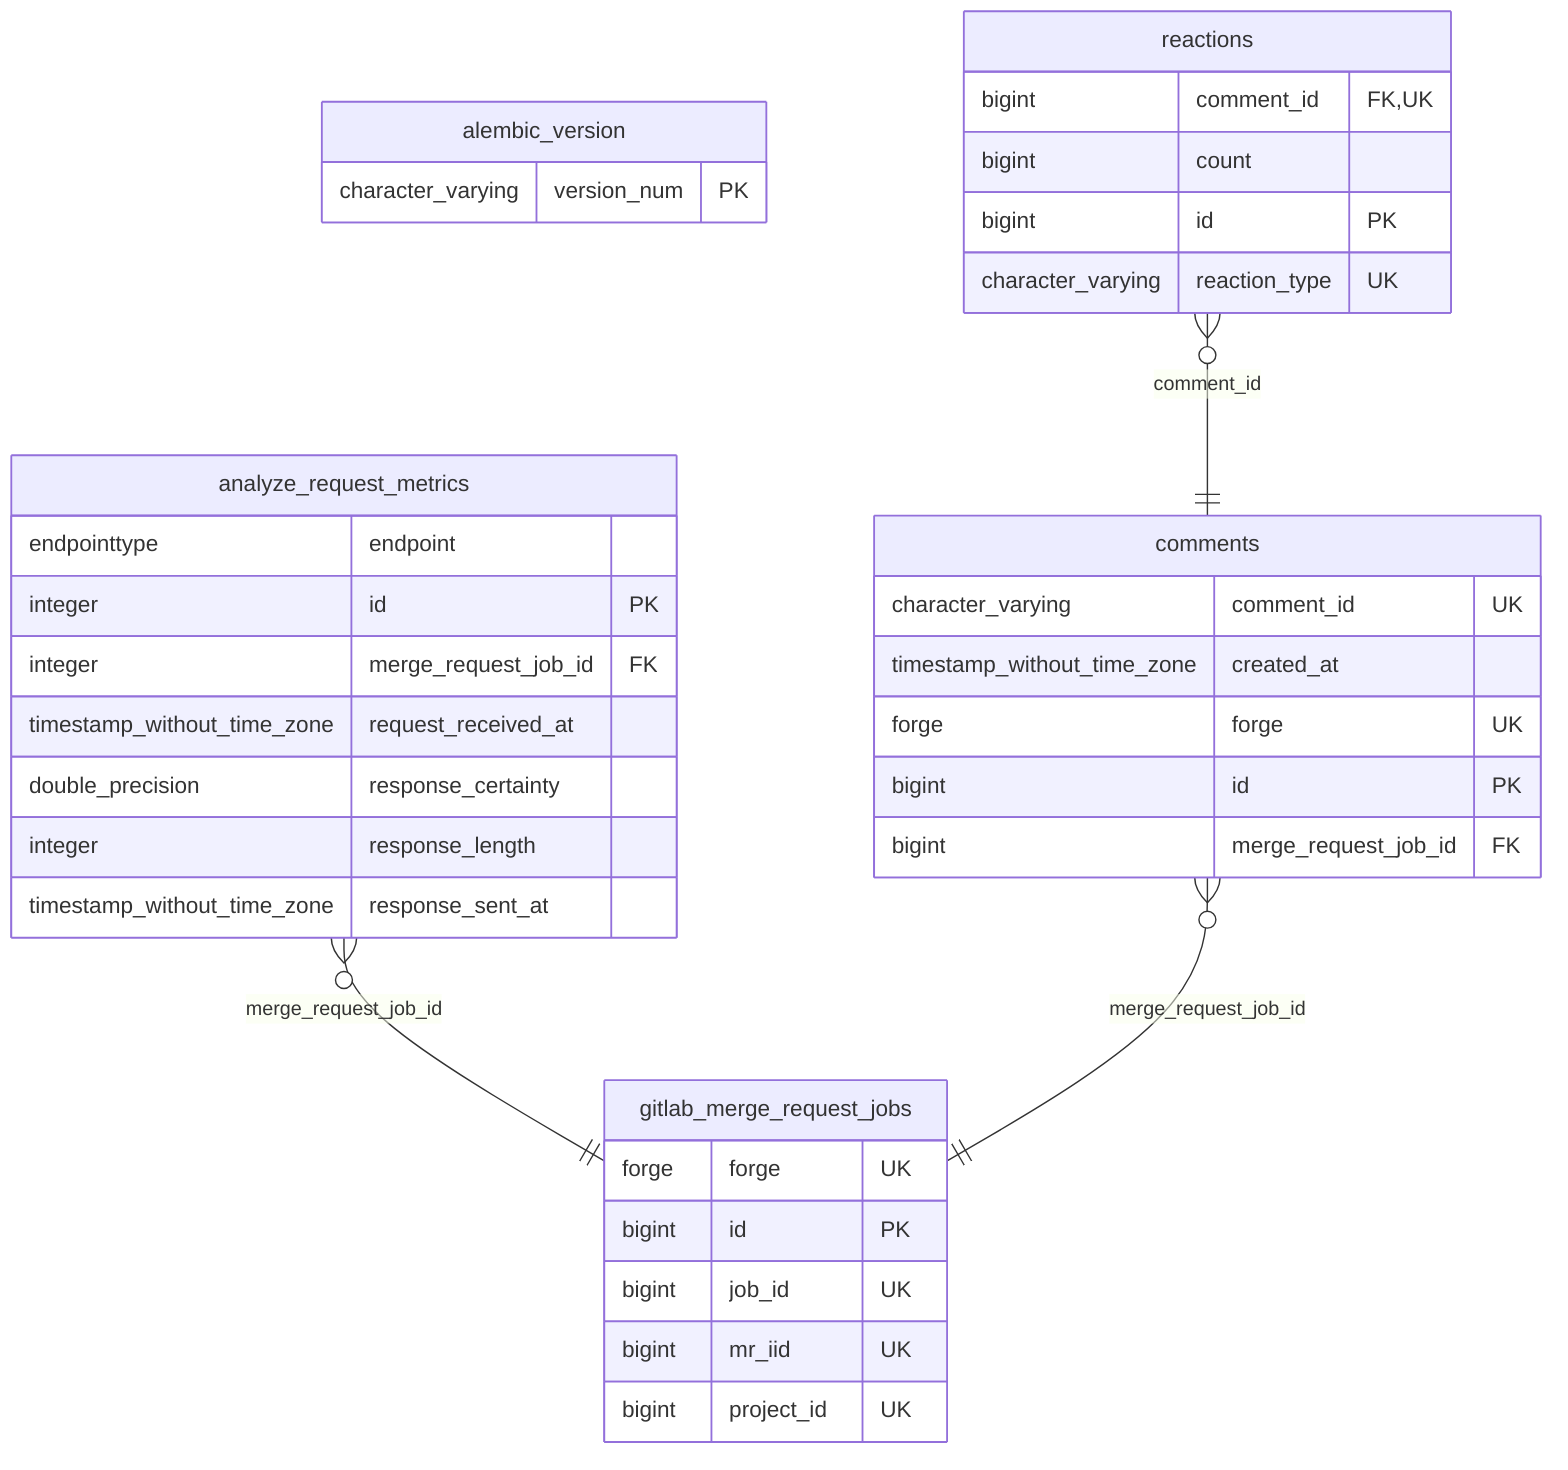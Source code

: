 erDiagram
    alembic_version {
        character_varying version_num PK
    }

    analyze_request_metrics {
        endpointtype endpoint
        integer id PK
        integer merge_request_job_id FK
        timestamp_without_time_zone request_received_at
        double_precision response_certainty
        integer response_length
        timestamp_without_time_zone response_sent_at
    }

    comments {
        character_varying comment_id UK
        timestamp_without_time_zone created_at
        forge forge UK
        bigint id PK
        bigint merge_request_job_id FK
    }

    gitlab_merge_request_jobs {
        forge forge UK
        bigint id PK
        bigint job_id UK
        bigint mr_iid UK
        bigint project_id UK
    }

    reactions {
        bigint comment_id FK,UK
        bigint count
        bigint id PK
        character_varying reaction_type UK
    }

    analyze_request_metrics }o--|| gitlab_merge_request_jobs : "merge_request_job_id"
    comments }o--|| gitlab_merge_request_jobs : "merge_request_job_id"
    reactions }o--|| comments : "comment_id"